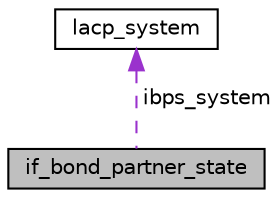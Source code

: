 digraph G
{
  edge [fontname="Helvetica",fontsize="10",labelfontname="Helvetica",labelfontsize="10"];
  node [fontname="Helvetica",fontsize="10",shape=record];
  Node1 [label="if_bond_partner_state",height=0.2,width=0.4,color="black", fillcolor="grey75", style="filled" fontcolor="black"];
  Node2 -> Node1 [dir="back",color="darkorchid3",fontsize="10",style="dashed",label=" ibps_system" ,fontname="Helvetica"];
  Node2 [label="lacp_system",height=0.2,width=0.4,color="black", fillcolor="white", style="filled",URL="$structlacp__system.html"];
}
